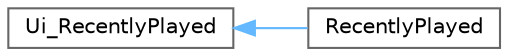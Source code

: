 digraph "类继承关系图"
{
 // LATEX_PDF_SIZE
  bgcolor="transparent";
  edge [fontname=Helvetica,fontsize=10,labelfontname=Helvetica,labelfontsize=10];
  node [fontname=Helvetica,fontsize=10,shape=box,height=0.2,width=0.4];
  rankdir="LR";
  Node0 [id="Node000000",label="Ui_RecentlyPlayed",height=0.2,width=0.4,color="grey40", fillcolor="white", style="filled",URL="$class_ui___recently_played.html",tooltip=" "];
  Node0 -> Node1 [id="edge512_Node000000_Node000001",dir="back",color="steelblue1",style="solid",tooltip=" "];
  Node1 [id="Node000001",label="RecentlyPlayed",height=0.2,width=0.4,color="grey40", fillcolor="white", style="filled",URL="$class_ui_1_1_recently_played.html",tooltip=" "];
}
